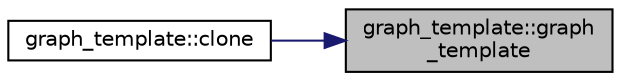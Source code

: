 digraph "graph_template::graph_template"
{
 // INTERACTIVE_SVG=YES
 // LATEX_PDF_SIZE
  edge [fontname="Helvetica",fontsize="10",labelfontname="Helvetica",labelfontsize="10"];
  node [fontname="Helvetica",fontsize="10",shape=record];
  rankdir="RL";
  Node1 [label="graph_template::graph\l_template",height=0.2,width=0.4,color="black", fillcolor="grey75", style="filled", fontcolor="black",tooltip=" "];
  Node1 -> Node2 [dir="back",color="midnightblue",fontsize="10",style="solid",fontname="Helvetica"];
  Node2 [label="graph_template::clone",height=0.2,width=0.4,color="black", fillcolor="white", style="filled",URL="$classgraph__template.html#a010ead65c4f69b55b480f425e4f676e6",tooltip=" "];
}
